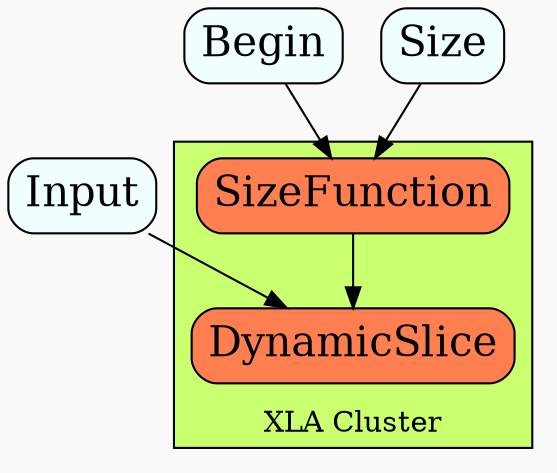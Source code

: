 digraph {
  graph[bgcolor=gray98,compound=true]
  node[fontsize=20,shape=box,fillcolor=azure, style="filled,rounded"]

  subgraph cluster_0 {
    label="XLA Cluster";labelloc="b"
    style=filled
    fillcolor=darkolivegreen1
    node[fillcolor=coral]
    SizeFunction
    DynamicSlice
  }

  Input -> DynamicSlice
  Begin -> SizeFunction
  Size -> SizeFunction
  SizeFunction -> DynamicSlice
}
